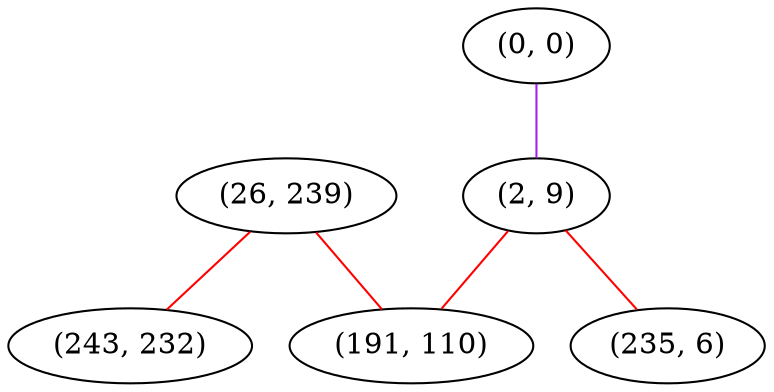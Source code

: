 graph "" {
"(26, 239)";
"(243, 232)";
"(0, 0)";
"(2, 9)";
"(191, 110)";
"(235, 6)";
"(26, 239)" -- "(243, 232)"  [color=red, key=0, weight=1];
"(26, 239)" -- "(191, 110)"  [color=red, key=0, weight=1];
"(0, 0)" -- "(2, 9)"  [color=purple, key=0, weight=4];
"(2, 9)" -- "(191, 110)"  [color=red, key=0, weight=1];
"(2, 9)" -- "(235, 6)"  [color=red, key=0, weight=1];
}
